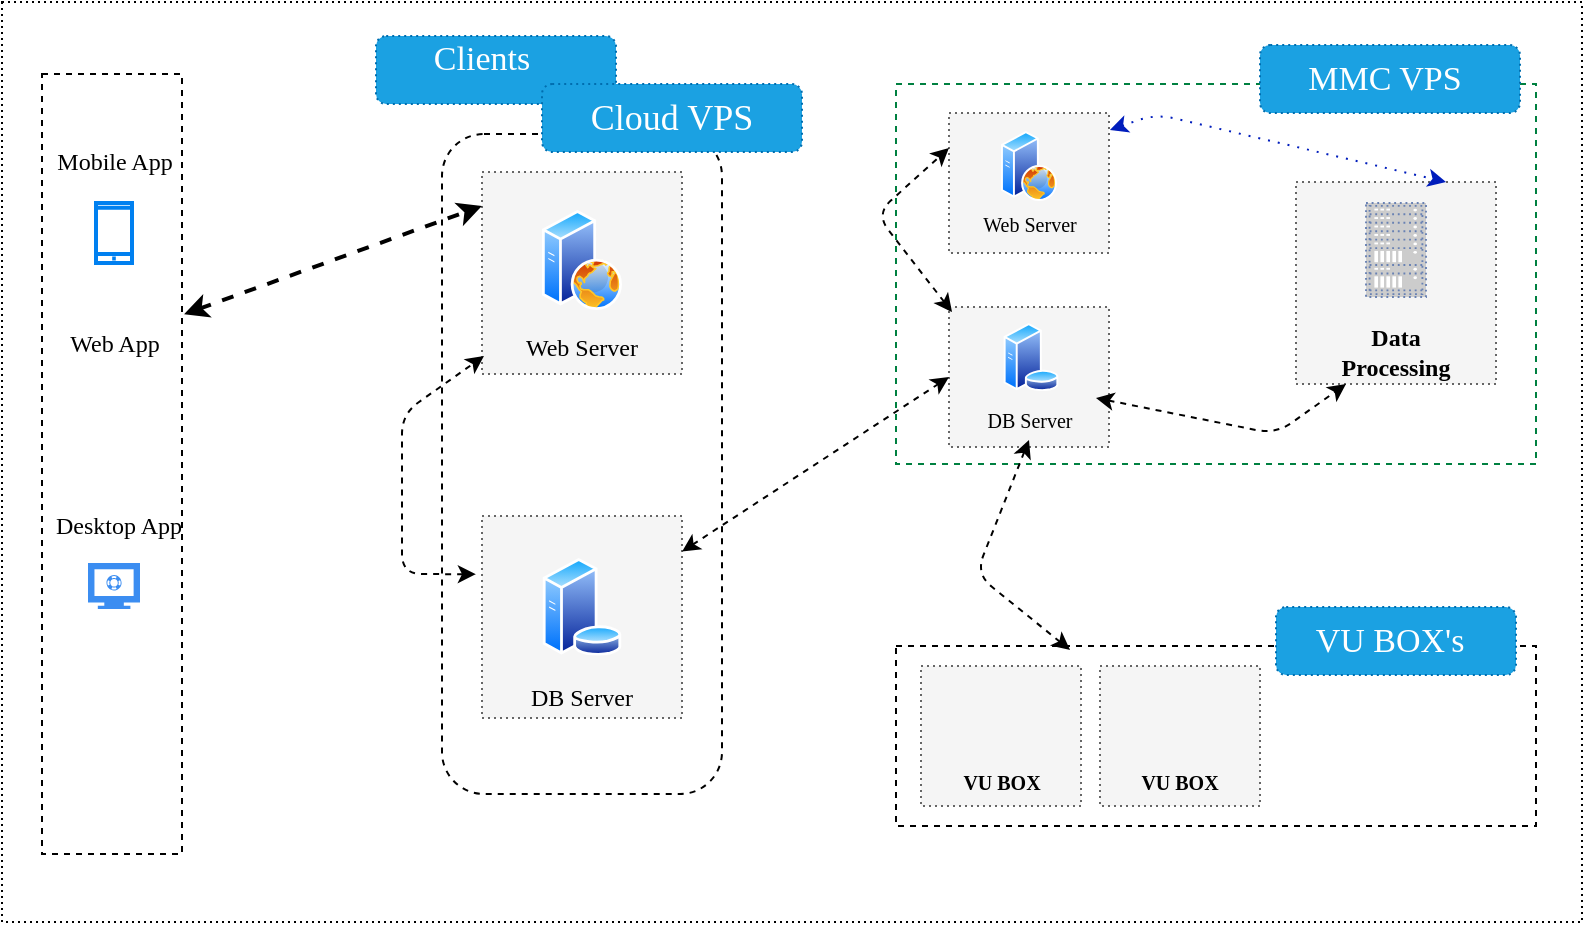 <mxfile version="11.3.1" type="github" pages="1"><diagram id="GT2_trCZB3BMiOtQw5Px" name="Page-1"><mxGraphModel dx="854" dy="436" grid="1" gridSize="10" guides="1" tooltips="1" connect="1" arrows="1" fold="1" page="1" pageScale="1" pageWidth="850" pageHeight="1100" background="#FFFFFF" math="0" shadow="0"><root><mxCell id="0"/><mxCell id="1" parent="0"/><mxCell id="38mPZV4ggz-tXWU9kIw3-92" value="" style="rounded=0;whiteSpace=wrap;html=1;dashed=1;dashPattern=1 2;fontFamily=Lucida Console;fontSize=18;" parent="1" vertex="1"><mxGeometry x="10" y="10" width="790" height="460" as="geometry"/></mxCell><mxCell id="38mPZV4ggz-tXWU9kIw3-3" value="" style="rounded=0;whiteSpace=wrap;html=1;dashed=1;" parent="1" vertex="1"><mxGeometry x="30" y="46" width="70" height="390" as="geometry"/></mxCell><mxCell id="38mPZV4ggz-tXWU9kIw3-5" value="Mobile App" style="text;html=1;strokeColor=none;fillColor=none;align=center;verticalAlign=middle;whiteSpace=wrap;rounded=0;dashed=1;fontFamily=Lucida Console;" parent="1" vertex="1"><mxGeometry x="33.5" y="80" width="65" height="20" as="geometry"/></mxCell><mxCell id="38mPZV4ggz-tXWU9kIw3-6" value="" style="html=1;verticalLabelPosition=bottom;align=center;labelBackgroundColor=#ffffff;verticalAlign=top;strokeWidth=2;strokeColor=#0080F0;fillColor=#ffffff;shadow=0;dashed=0;shape=mxgraph.ios7.icons.smartphone;" parent="1" vertex="1"><mxGeometry x="57" y="110.5" width="18" height="30" as="geometry"/></mxCell><mxCell id="38mPZV4ggz-tXWU9kIw3-11" value="Web App" style="text;html=1;strokeColor=none;fillColor=none;align=center;verticalAlign=middle;whiteSpace=wrap;rounded=0;dashed=1;fontFamily=Lucida Console;" parent="1" vertex="1"><mxGeometry x="33.5" y="170.5" width="65" height="21" as="geometry"/></mxCell><mxCell id="38mPZV4ggz-tXWU9kIw3-20" value="Desktop App" style="text;html=1;strokeColor=none;fillColor=none;align=center;verticalAlign=middle;whiteSpace=wrap;rounded=0;dashed=1;fontFamily=Lucida Console;" parent="1" vertex="1"><mxGeometry x="35.5" y="262" width="65" height="20" as="geometry"/></mxCell><mxCell id="38mPZV4ggz-tXWU9kIw3-24" value="" style="rounded=1;whiteSpace=wrap;html=1;dashed=1;fontFamily=Lucida Console;" parent="1" vertex="1"><mxGeometry x="230" y="76" width="140" height="330" as="geometry"/></mxCell><mxCell id="38mPZV4ggz-tXWU9kIw3-25" value="" style="rounded=0;whiteSpace=wrap;html=1;fontFamily=Lucida Console;fillColor=#f5f5f5;strokeColor=#666666;fontColor=#333333;dashed=1;dashPattern=1 2;" parent="1" vertex="1"><mxGeometry x="250" y="95" width="100" height="101" as="geometry"/></mxCell><mxCell id="38mPZV4ggz-tXWU9kIw3-26" value="Web Server" style="text;html=1;strokeColor=none;fillColor=none;align=center;verticalAlign=middle;whiteSpace=wrap;rounded=0;fontFamily=Lucida Console;dashed=1;dashPattern=1 1;" parent="1" vertex="1"><mxGeometry x="260" y="173" width="80" height="20" as="geometry"/></mxCell><mxCell id="38mPZV4ggz-tXWU9kIw3-27" value="" style="aspect=fixed;perimeter=ellipsePerimeter;html=1;align=center;shadow=0;dashed=0;spacingTop=3;image;image=img/lib/active_directory/web_server.svg;fontFamily=Lucida Console;" parent="1" vertex="1"><mxGeometry x="280" y="114" width="40" height="50" as="geometry"/></mxCell><mxCell id="38mPZV4ggz-tXWU9kIw3-28" value="" style="rounded=0;whiteSpace=wrap;html=1;fontFamily=Lucida Console;fillColor=#f5f5f5;strokeColor=#666666;fontColor=#333333;dashed=1;dashPattern=1 2;" parent="1" vertex="1"><mxGeometry x="250" y="267" width="100" height="101" as="geometry"/></mxCell><mxCell id="38mPZV4ggz-tXWU9kIw3-29" value="DB Server" style="text;html=1;strokeColor=none;fillColor=none;align=center;verticalAlign=middle;whiteSpace=wrap;rounded=0;fontFamily=Lucida Console;" parent="1" vertex="1"><mxGeometry x="260" y="348" width="80" height="20" as="geometry"/></mxCell><mxCell id="38mPZV4ggz-tXWU9kIw3-30" value="" style="aspect=fixed;perimeter=ellipsePerimeter;html=1;align=center;shadow=0;dashed=0;spacingTop=3;image;image=img/lib/active_directory/database_server.svg;fontFamily=Lucida Console;" parent="1" vertex="1"><mxGeometry x="280" y="288" width="40" height="48.78" as="geometry"/></mxCell><mxCell id="38mPZV4ggz-tXWU9kIw3-32" value="" style="endArrow=classic;startArrow=classic;html=1;fontFamily=Lucida Console;dashed=1;exitX=1.015;exitY=0.308;exitDx=0;exitDy=0;exitPerimeter=0;fillColor=#a20025;strokeColor=#000000;jumpSize=13;strokeWidth=2;entryX=0;entryY=0.168;entryDx=0;entryDy=0;entryPerimeter=0;" parent="1" source="38mPZV4ggz-tXWU9kIw3-3" target="38mPZV4ggz-tXWU9kIw3-25" edge="1"><mxGeometry width="50" height="50" relative="1" as="geometry"><mxPoint x="200" y="196" as="sourcePoint"/><mxPoint x="250" y="146" as="targetPoint"/></mxGeometry></mxCell><mxCell id="38mPZV4ggz-tXWU9kIw3-34" value="" style="shape=image;html=1;verticalAlign=top;verticalLabelPosition=bottom;labelBackgroundColor=#ffffff;imageAspect=0;aspect=fixed;image=https://cdn0.iconfinder.com/data/icons/internet-line/512/Internet_Line-19-128.png;fontFamily=Lucida Console;" parent="1" vertex="1"><mxGeometry x="49" y="187" width="34" height="34" as="geometry"/></mxCell><mxCell id="38mPZV4ggz-tXWU9kIw3-38" value="" style="html=1;aspect=fixed;strokeColor=none;shadow=0;align=center;verticalAlign=top;fillColor=#3B8DF1;shape=mxgraph.gcp2.monitor;fontFamily=Lucida Console;" parent="1" vertex="1"><mxGeometry x="53" y="290.5" width="26" height="23" as="geometry"/></mxCell><mxCell id="38mPZV4ggz-tXWU9kIw3-39" value="" style="endArrow=classic;startArrow=classic;html=1;dashed=1;strokeColor=#000000;strokeWidth=1;fontFamily=Lucida Console;entryX=0.01;entryY=0.911;entryDx=0;entryDy=0;entryPerimeter=0;exitX=0.121;exitY=0.667;exitDx=0;exitDy=0;exitPerimeter=0;" parent="1" source="38mPZV4ggz-tXWU9kIw3-24" target="38mPZV4ggz-tXWU9kIw3-25" edge="1"><mxGeometry width="50" height="50" relative="1" as="geometry"><mxPoint x="180" y="276" as="sourcePoint"/><mxPoint x="230" y="226" as="targetPoint"/><Array as="points"><mxPoint x="210" y="296"/><mxPoint x="210" y="216"/></Array></mxGeometry></mxCell><mxCell id="38mPZV4ggz-tXWU9kIw3-41" value="" style="rounded=0;whiteSpace=wrap;html=1;fontFamily=Lucida Console;dashed=1;strokeColor=#008040;" parent="1" vertex="1"><mxGeometry x="457" y="51" width="320" height="190" as="geometry"/></mxCell><mxCell id="38mPZV4ggz-tXWU9kIw3-42" value="" style="rounded=0;whiteSpace=wrap;html=1;fontFamily=Lucida Console;fillColor=#f5f5f5;strokeColor=#666666;fontColor=#333333;dashed=1;dashPattern=1 2;" parent="1" vertex="1"><mxGeometry x="483.5" y="65.5" width="80" height="70" as="geometry"/></mxCell><mxCell id="38mPZV4ggz-tXWU9kIw3-45" value="" style="aspect=fixed;perimeter=ellipsePerimeter;html=1;align=center;shadow=0;dashed=0;spacingTop=3;image;image=img/lib/active_directory/web_server.svg;fontFamily=Lucida Console;" parent="1" vertex="1"><mxGeometry x="509.5" y="74.5" width="28" height="35" as="geometry"/></mxCell><mxCell id="38mPZV4ggz-tXWU9kIw3-47" value="Web Server" style="text;html=1;strokeColor=none;fillColor=none;align=center;verticalAlign=middle;whiteSpace=wrap;rounded=0;fontFamily=Lucida Console;dashed=1;dashPattern=1 1;fontSize=10;fontStyle=0" parent="1" vertex="1"><mxGeometry x="483.5" y="110.5" width="80" height="20" as="geometry"/></mxCell><mxCell id="38mPZV4ggz-tXWU9kIw3-48" value="" style="rounded=0;whiteSpace=wrap;html=1;fontFamily=Lucida Console;fillColor=#f5f5f5;strokeColor=#666666;fontColor=#333333;dashed=1;dashPattern=1 2;" parent="1" vertex="1"><mxGeometry x="483.5" y="162.5" width="80" height="70" as="geometry"/></mxCell><mxCell id="38mPZV4ggz-tXWU9kIw3-49" value="" style="perimeter=ellipsePerimeter;html=1;align=center;shadow=0;dashed=0;spacingTop=3;image;image=img/lib/active_directory/database_server.svg;fontFamily=Lucida Console;" parent="1" vertex="1"><mxGeometry x="509.5" y="170.5" width="30" height="34" as="geometry"/></mxCell><mxCell id="38mPZV4ggz-tXWU9kIw3-50" value="DB Server" style="text;html=1;strokeColor=none;fillColor=none;align=center;verticalAlign=middle;whiteSpace=wrap;rounded=0;fontFamily=Lucida Console;dashed=1;dashPattern=1 1;fontSize=10;fontStyle=0" parent="1" vertex="1"><mxGeometry x="483.5" y="209" width="80" height="20" as="geometry"/></mxCell><mxCell id="38mPZV4ggz-tXWU9kIw3-51" value="" style="rounded=0;whiteSpace=wrap;html=1;fontFamily=Lucida Console;fillColor=#f5f5f5;strokeColor=#666666;fontColor=#333333;dashed=1;dashPattern=1 2;" parent="1" vertex="1"><mxGeometry x="657" y="100" width="100" height="101" as="geometry"/></mxCell><mxCell id="38mPZV4ggz-tXWU9kIw3-52" value="Data Processing" style="text;html=1;strokeColor=none;fillColor=none;align=center;verticalAlign=middle;whiteSpace=wrap;rounded=0;fontFamily=Lucida Console;dashed=1;dashPattern=1 1;fontStyle=1" parent="1" vertex="1"><mxGeometry x="667" y="174.5" width="80" height="20" as="geometry"/></mxCell><mxCell id="38mPZV4ggz-tXWU9kIw3-53" value="" style="fontColor=#0066CC;verticalAlign=top;verticalLabelPosition=bottom;labelPosition=center;align=center;html=1;outlineConnect=0;fillColor=#CCCCCC;strokeColor=#6881B3;gradientColor=none;gradientDirection=north;strokeWidth=2;shape=mxgraph.networks.rack;rounded=1;dashed=1;dashPattern=1 2;" parent="1" vertex="1"><mxGeometry x="692" y="110.5" width="30" height="47" as="geometry"/></mxCell><mxCell id="38mPZV4ggz-tXWU9kIw3-57" value="" style="shape=image;html=1;verticalAlign=top;verticalLabelPosition=bottom;labelBackgroundColor=#ffffff;imageAspect=0;aspect=fixed;image=https://cdn0.iconfinder.com/data/icons/computer-and-hardware-free/32/Computer__Computer_Hardware_CPU_Processor_Technology-128.png;rounded=1;dashed=1;dashPattern=1 2;strokeColor=#008040;fontFamily=Lucida Console;fontSize=10;" parent="1" vertex="1"><mxGeometry x="710" y="138.5" width="24" height="24" as="geometry"/></mxCell><mxCell id="38mPZV4ggz-tXWU9kIw3-58" value="" style="rounded=0;whiteSpace=wrap;html=1;fontFamily=Lucida Console;dashed=1;" parent="1" vertex="1"><mxGeometry x="457" y="332" width="320" height="90" as="geometry"/></mxCell><mxCell id="38mPZV4ggz-tXWU9kIw3-59" value="" style="rounded=0;whiteSpace=wrap;html=1;fontFamily=Lucida Console;fillColor=#f5f5f5;strokeColor=#666666;fontColor=#333333;dashed=1;dashPattern=1 2;" parent="1" vertex="1"><mxGeometry x="469.5" y="342" width="80" height="70" as="geometry"/></mxCell><mxCell id="38mPZV4ggz-tXWU9kIw3-60" value="VU BOX" style="text;html=1;strokeColor=none;fillColor=none;align=center;verticalAlign=middle;whiteSpace=wrap;rounded=0;fontFamily=Lucida Console;dashed=1;dashPattern=1 1;fontSize=10;fontStyle=1" parent="1" vertex="1"><mxGeometry x="469.5" y="390" width="80" height="20" as="geometry"/></mxCell><mxCell id="38mPZV4ggz-tXWU9kIw3-61" value="" style="shape=image;html=1;verticalAlign=top;verticalLabelPosition=bottom;labelBackgroundColor=#ffffff;imageAspect=0;aspect=fixed;image=https://cdn4.iconfinder.com/data/icons/desktop-app-free/32/Desktop_Desktop_App_CPU_PC_Technology-128.png;rounded=1;dashed=1;dashPattern=1 2;strokeColor=#CC0066;fillColor=none;fontFamily=Lucida Console;fontSize=10;" parent="1" vertex="1"><mxGeometry x="495.5" y="352" width="31" height="31" as="geometry"/></mxCell><mxCell id="38mPZV4ggz-tXWU9kIw3-63" value="" style="rounded=0;whiteSpace=wrap;html=1;fontFamily=Lucida Console;fillColor=#f5f5f5;strokeColor=#666666;fontColor=#333333;dashed=1;dashPattern=1 2;" parent="1" vertex="1"><mxGeometry x="559" y="342" width="80" height="70" as="geometry"/></mxCell><mxCell id="38mPZV4ggz-tXWU9kIw3-64" value="VU BOX" style="text;html=1;strokeColor=none;fillColor=none;align=center;verticalAlign=middle;whiteSpace=wrap;rounded=0;fontFamily=Lucida Console;dashed=1;dashPattern=1 1;fontSize=10;fontStyle=1" parent="1" vertex="1"><mxGeometry x="559" y="390" width="80" height="20" as="geometry"/></mxCell><mxCell id="38mPZV4ggz-tXWU9kIw3-65" value="" style="shape=image;html=1;verticalAlign=top;verticalLabelPosition=bottom;labelBackgroundColor=#ffffff;imageAspect=0;aspect=fixed;image=https://cdn4.iconfinder.com/data/icons/desktop-app-free/32/Desktop_Desktop_App_CPU_PC_Technology-128.png;rounded=1;dashed=1;dashPattern=1 2;strokeColor=#CC0066;fillColor=none;fontFamily=Lucida Console;fontSize=10;" parent="1" vertex="1"><mxGeometry x="585" y="352" width="31" height="31" as="geometry"/></mxCell><mxCell id="38mPZV4ggz-tXWU9kIw3-73" value="" style="endArrow=classic;startArrow=classic;html=1;dashed=1;strokeColor=#000000;strokeWidth=1;fontFamily=Lucida Console;exitX=0.272;exitY=0.022;exitDx=0;exitDy=0;exitPerimeter=0;entryX=0.5;entryY=1;entryDx=0;entryDy=0;" parent="1" source="38mPZV4ggz-tXWU9kIw3-58" target="38mPZV4ggz-tXWU9kIw3-50" edge="1"><mxGeometry width="50" height="50" relative="1" as="geometry"><mxPoint x="537" y="326" as="sourcePoint"/><mxPoint x="517" y="246" as="targetPoint"/><Array as="points"><mxPoint x="497" y="296"/></Array></mxGeometry></mxCell><mxCell id="38mPZV4ggz-tXWU9kIw3-74" value="" style="endArrow=classic;startArrow=classic;html=1;dashed=1;strokeColor=#000000;strokeWidth=1;fontFamily=Lucida Console;entryX=0.25;entryY=1;entryDx=0;entryDy=0;" parent="1" target="38mPZV4ggz-tXWU9kIw3-51" edge="1"><mxGeometry width="50" height="50" relative="1" as="geometry"><mxPoint x="557" y="208" as="sourcePoint"/><mxPoint x="698.5" y="211" as="targetPoint"/><Array as="points"><mxPoint x="647" y="226"/></Array></mxGeometry></mxCell><mxCell id="38mPZV4ggz-tXWU9kIw3-79" value="" style="endArrow=classic;startArrow=classic;html=1;dashed=1;strokeColor=#000000;strokeWidth=1;fontFamily=Lucida Console;fontSize=10;entryX=0;entryY=0.5;entryDx=0;entryDy=0;" parent="1" source="38mPZV4ggz-tXWU9kIw3-28" target="38mPZV4ggz-tXWU9kIw3-48" edge="1"><mxGeometry width="50" height="50" relative="1" as="geometry"><mxPoint x="470" y="216" as="sourcePoint"/><mxPoint x="520" y="166" as="targetPoint"/></mxGeometry></mxCell><mxCell id="38mPZV4ggz-tXWU9kIw3-81" value="" style="endArrow=classic;startArrow=classic;html=1;dashed=1;strokeWidth=1;fontFamily=Lucida Console;fontSize=10;exitX=1.006;exitY=0.121;exitDx=0;exitDy=0;exitPerimeter=0;entryX=0.75;entryY=0;entryDx=0;entryDy=0;fillColor=#0050ef;strokeColor=#001DBC;dashPattern=1 4;" parent="1" source="38mPZV4ggz-tXWU9kIw3-42" target="38mPZV4ggz-tXWU9kIw3-51" edge="1"><mxGeometry width="50" height="50" relative="1" as="geometry"><mxPoint x="577" y="116" as="sourcePoint"/><mxPoint x="627" y="66" as="targetPoint"/><Array as="points"><mxPoint x="587" y="66"/></Array></mxGeometry></mxCell><mxCell id="38mPZV4ggz-tXWU9kIw3-83" value="" style="endArrow=classic;startArrow=classic;html=1;dashed=1;strokeColor=#000000;strokeWidth=1;fontFamily=Lucida Console;entryX=0;entryY=0.25;entryDx=0;entryDy=0;exitX=0.019;exitY=0.036;exitDx=0;exitDy=0;exitPerimeter=0;" parent="1" source="38mPZV4ggz-tXWU9kIw3-48" target="38mPZV4ggz-tXWU9kIw3-42" edge="1"><mxGeometry width="50" height="50" relative="1" as="geometry"><mxPoint x="456.94" y="219.11" as="sourcePoint"/><mxPoint x="457" y="81.024" as="targetPoint"/><Array as="points"><mxPoint x="447" y="116"/></Array></mxGeometry></mxCell><mxCell id="38mPZV4ggz-tXWU9kIw3-84" value="" style="rounded=1;whiteSpace=wrap;html=1;dashed=1;dashPattern=1 2;strokeColor=#006EAF;fillColor=#1ba1e2;fontFamily=Lucida Console;fontSize=10;fontColor=#ffffff;" parent="1" vertex="1"><mxGeometry x="197" y="27" width="120" height="34" as="geometry"/></mxCell><mxCell id="38mPZV4ggz-tXWU9kIw3-85" value="Clients" style="text;html=1;strokeColor=none;fillColor=none;align=center;verticalAlign=middle;whiteSpace=wrap;rounded=0;dashed=1;dashPattern=1 2;fontFamily=Lucida Console;fontSize=17;fontColor=#FFFFFF;" parent="1" vertex="1"><mxGeometry x="230" y="29" width="40" height="20" as="geometry"/></mxCell><mxCell id="38mPZV4ggz-tXWU9kIw3-86" value="" style="rounded=1;whiteSpace=wrap;html=1;dashed=1;dashPattern=1 2;strokeColor=#006EAF;fillColor=#1ba1e2;fontFamily=Lucida Console;fontSize=10;fontColor=#ffffff;" parent="1" vertex="1"><mxGeometry x="280" y="51" width="130" height="34" as="geometry"/></mxCell><mxCell id="38mPZV4ggz-tXWU9kIw3-87" value="&lt;font style=&quot;font-size: 18px;&quot;&gt;Cloud VPS&lt;/font&gt;" style="text;html=1;strokeColor=none;fillColor=none;align=center;verticalAlign=middle;whiteSpace=wrap;rounded=0;dashed=1;dashPattern=1 2;fontFamily=Lucida Console;fontSize=18;fontColor=#FFFFFF;" parent="1" vertex="1"><mxGeometry x="295" y="58" width="100" height="20" as="geometry"/></mxCell><mxCell id="38mPZV4ggz-tXWU9kIw3-88" value="" style="rounded=1;whiteSpace=wrap;html=1;dashed=1;dashPattern=1 2;strokeColor=#006EAF;fillColor=#1ba1e2;fontFamily=Lucida Console;fontSize=10;fontColor=#ffffff;" parent="1" vertex="1"><mxGeometry x="647" y="312.5" width="120" height="34" as="geometry"/></mxCell><mxCell id="38mPZV4ggz-tXWU9kIw3-89" value="VU BOX's" style="text;html=1;strokeColor=none;fillColor=none;align=center;verticalAlign=middle;whiteSpace=wrap;rounded=0;dashed=1;dashPattern=1 2;fontFamily=Lucida Console;fontSize=17;fontColor=#FFFFFF;" parent="1" vertex="1"><mxGeometry x="659" y="319.5" width="90" height="20" as="geometry"/></mxCell><mxCell id="38mPZV4ggz-tXWU9kIw3-90" value="" style="rounded=1;whiteSpace=wrap;html=1;dashed=1;dashPattern=1 2;strokeColor=#006EAF;fillColor=#1ba1e2;fontFamily=Lucida Console;fontSize=10;fontColor=#ffffff;" parent="1" vertex="1"><mxGeometry x="639" y="31.5" width="130" height="34" as="geometry"/></mxCell><mxCell id="38mPZV4ggz-tXWU9kIw3-91" value="MMC VPS" style="text;html=1;strokeColor=none;fillColor=none;align=center;verticalAlign=middle;whiteSpace=wrap;rounded=0;dashed=1;dashPattern=1 2;fontFamily=Lucida Console;fontSize=17;fontColor=#FFFFFF;" parent="1" vertex="1"><mxGeometry x="647" y="39" width="109" height="20" as="geometry"/></mxCell></root></mxGraphModel></diagram></mxfile>